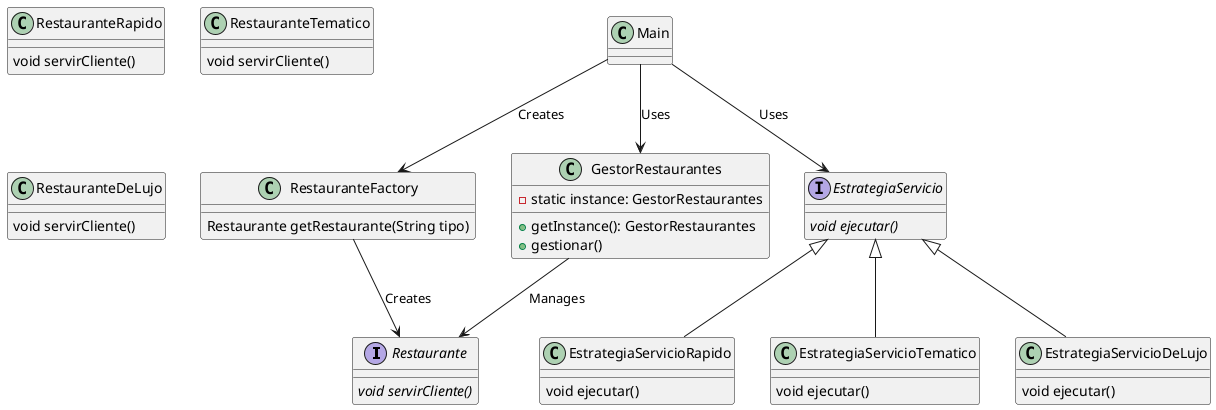 @startuml

interface Restaurante {
    {abstract} void servirCliente()
}

class RestauranteRapido {
    void servirCliente()
}

class RestauranteTematico {
    void servirCliente()
}

class RestauranteDeLujo {
    void servirCliente()
}

class RestauranteFactory {
    Restaurante getRestaurante(String tipo)
}

class GestorRestaurantes {
    -static instance: GestorRestaurantes
    +getInstance(): GestorRestaurantes
    +gestionar()
}

interface EstrategiaServicio {
    {abstract} void ejecutar()
}

class EstrategiaServicioRapido {
    void ejecutar()
}

class EstrategiaServicioTematico {
    void ejecutar()
}

class EstrategiaServicioDeLujo {
    void ejecutar()
}

Main --> RestauranteFactory: Creates
Main --> GestorRestaurantes: Uses
Main --> EstrategiaServicio: Uses
RestauranteFactory --> Restaurante: Creates
GestorRestaurantes --> Restaurante: Manages
EstrategiaServicio <|-- EstrategiaServicioRapido
EstrategiaServicio <|-- EstrategiaServicioTematico
EstrategiaServicio <|-- EstrategiaServicioDeLujo

@enduml
